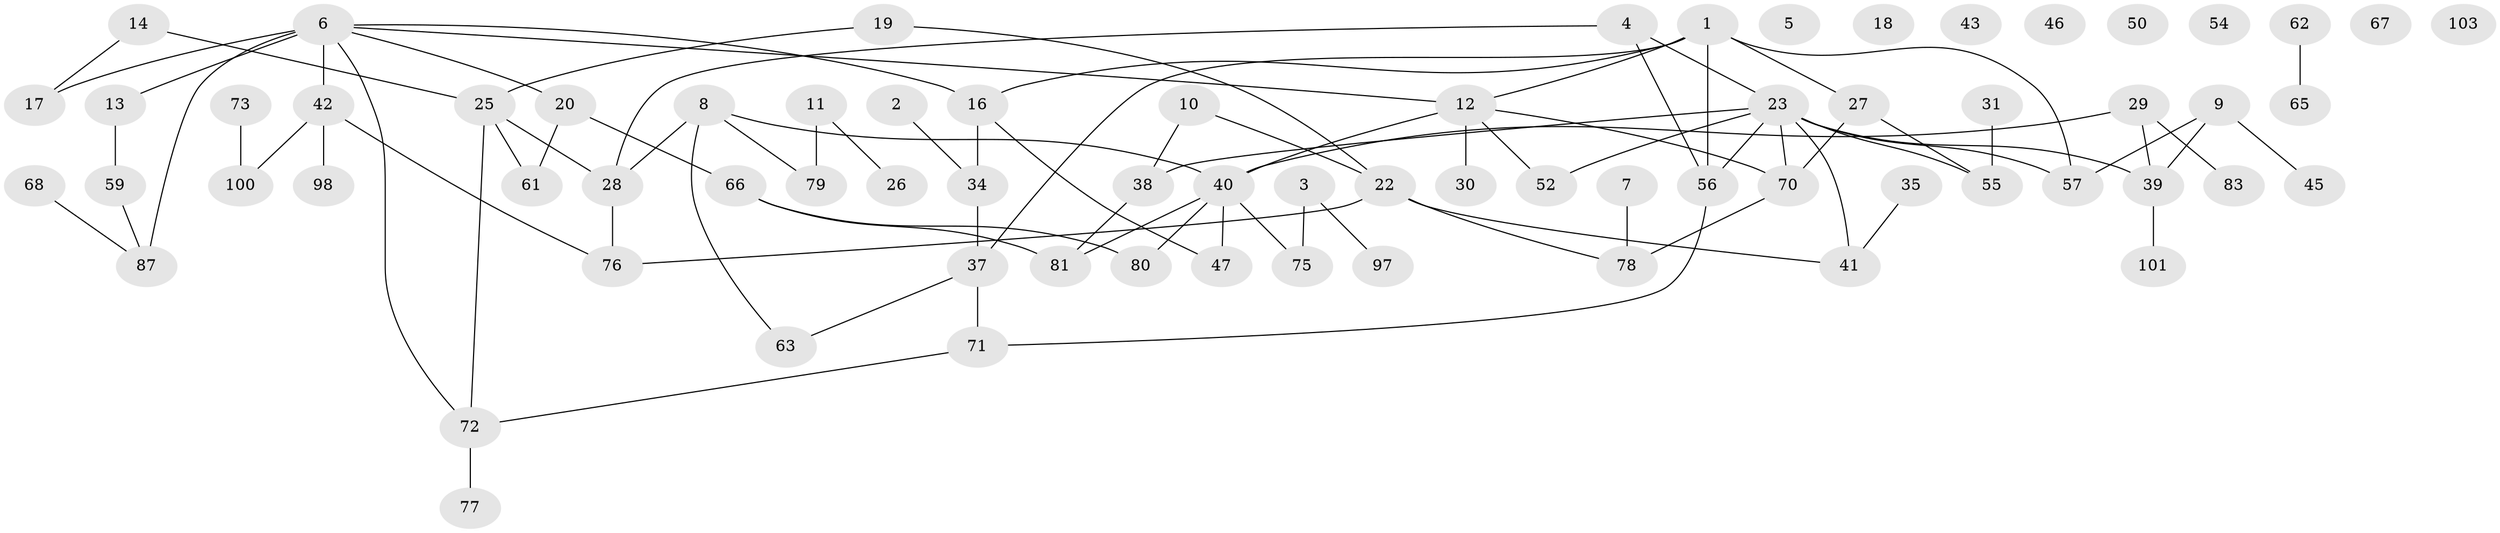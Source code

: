 // original degree distribution, {6: 0.038834951456310676, 1: 0.21359223300970873, 2: 0.2815533980582524, 3: 0.23300970873786409, 0: 0.07766990291262135, 4: 0.11650485436893204, 5: 0.02912621359223301, 7: 0.009708737864077669}
// Generated by graph-tools (version 1.1) at 2025/16/03/04/25 18:16:32]
// undirected, 72 vertices, 89 edges
graph export_dot {
graph [start="1"]
  node [color=gray90,style=filled];
  1;
  2;
  3;
  4;
  5;
  6 [super="+44+24"];
  7;
  8 [super="+21+53"];
  9;
  10;
  11;
  12 [super="+82+15"];
  13;
  14;
  16 [super="+60"];
  17 [super="+91"];
  18;
  19 [super="+69"];
  20 [super="+33"];
  22;
  23 [super="+74"];
  25 [super="+49+36+32"];
  26;
  27;
  28 [super="+88"];
  29;
  30;
  31;
  34 [super="+51+64"];
  35;
  37;
  38;
  39 [super="+48"];
  40 [super="+89"];
  41;
  42;
  43;
  45;
  46;
  47;
  50;
  52;
  54;
  55;
  56 [super="+58"];
  57;
  59 [super="+86"];
  61;
  62 [super="+96"];
  63;
  65;
  66 [super="+84"];
  67;
  68;
  70;
  71;
  72;
  73;
  75;
  76;
  77;
  78;
  79;
  80;
  81;
  83;
  87;
  97;
  98;
  100;
  101;
  103;
  1 -- 16;
  1 -- 27;
  1 -- 37;
  1 -- 57;
  1 -- 12;
  1 -- 56;
  2 -- 34;
  3 -- 75;
  3 -- 97;
  4 -- 56;
  4 -- 28;
  4 -- 23;
  6 -- 17;
  6 -- 42;
  6 -- 16;
  6 -- 87 [weight=2];
  6 -- 72;
  6 -- 13;
  6 -- 12;
  6 -- 20;
  7 -- 78;
  8 -- 79;
  8 -- 63;
  8 -- 28;
  8 -- 40;
  9 -- 45;
  9 -- 57;
  9 -- 39;
  10 -- 22;
  10 -- 38;
  11 -- 26;
  11 -- 79;
  12 -- 52;
  12 -- 70;
  12 -- 30;
  12 -- 40 [weight=2];
  13 -- 59;
  14 -- 25;
  14 -- 17;
  16 -- 47;
  16 -- 34 [weight=2];
  19 -- 25;
  19 -- 22;
  20 -- 61;
  20 -- 66;
  22 -- 41;
  22 -- 76;
  22 -- 78;
  23 -- 41;
  23 -- 52;
  23 -- 70;
  23 -- 38;
  23 -- 55;
  23 -- 57;
  23 -- 39;
  23 -- 56;
  25 -- 72;
  25 -- 28;
  25 -- 61;
  27 -- 55;
  27 -- 70;
  28 -- 76;
  29 -- 83;
  29 -- 40;
  29 -- 39;
  31 -- 55;
  34 -- 37;
  35 -- 41;
  37 -- 63;
  37 -- 71;
  38 -- 81;
  39 -- 101;
  40 -- 75;
  40 -- 47;
  40 -- 80;
  40 -- 81;
  42 -- 76;
  42 -- 98;
  42 -- 100;
  56 -- 71;
  59 -- 87;
  62 -- 65;
  66 -- 80;
  66 -- 81;
  68 -- 87;
  70 -- 78;
  71 -- 72;
  72 -- 77;
  73 -- 100;
}
